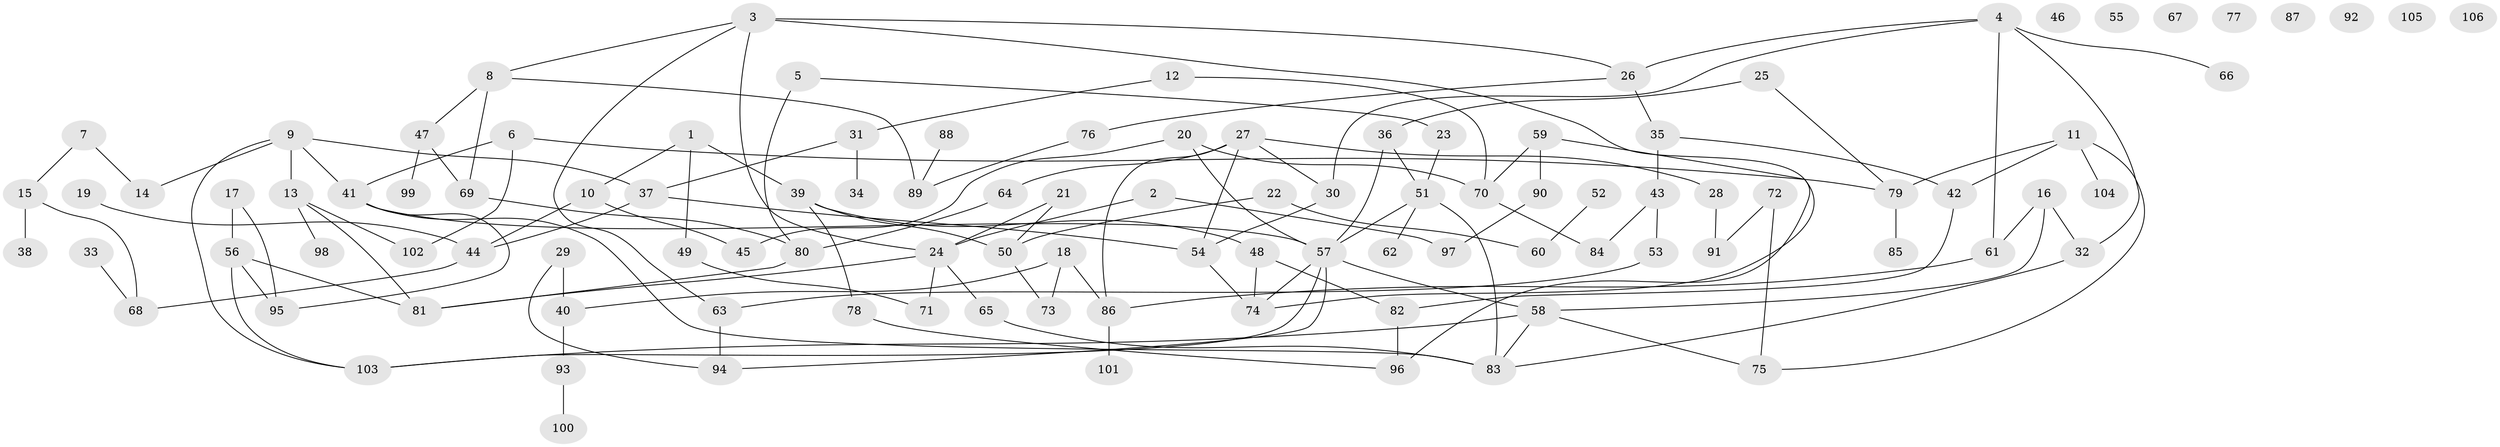 // Generated by graph-tools (version 1.1) at 2025/49/03/09/25 03:49:08]
// undirected, 106 vertices, 139 edges
graph export_dot {
graph [start="1"]
  node [color=gray90,style=filled];
  1;
  2;
  3;
  4;
  5;
  6;
  7;
  8;
  9;
  10;
  11;
  12;
  13;
  14;
  15;
  16;
  17;
  18;
  19;
  20;
  21;
  22;
  23;
  24;
  25;
  26;
  27;
  28;
  29;
  30;
  31;
  32;
  33;
  34;
  35;
  36;
  37;
  38;
  39;
  40;
  41;
  42;
  43;
  44;
  45;
  46;
  47;
  48;
  49;
  50;
  51;
  52;
  53;
  54;
  55;
  56;
  57;
  58;
  59;
  60;
  61;
  62;
  63;
  64;
  65;
  66;
  67;
  68;
  69;
  70;
  71;
  72;
  73;
  74;
  75;
  76;
  77;
  78;
  79;
  80;
  81;
  82;
  83;
  84;
  85;
  86;
  87;
  88;
  89;
  90;
  91;
  92;
  93;
  94;
  95;
  96;
  97;
  98;
  99;
  100;
  101;
  102;
  103;
  104;
  105;
  106;
  1 -- 10;
  1 -- 39;
  1 -- 49;
  2 -- 24;
  2 -- 97;
  3 -- 8;
  3 -- 24;
  3 -- 26;
  3 -- 63;
  3 -- 74;
  4 -- 26;
  4 -- 30;
  4 -- 32;
  4 -- 61;
  4 -- 66;
  5 -- 23;
  5 -- 80;
  6 -- 41;
  6 -- 79;
  6 -- 102;
  7 -- 14;
  7 -- 15;
  8 -- 47;
  8 -- 69;
  8 -- 89;
  9 -- 13;
  9 -- 14;
  9 -- 37;
  9 -- 41;
  9 -- 103;
  10 -- 44;
  10 -- 45;
  11 -- 42;
  11 -- 75;
  11 -- 79;
  11 -- 104;
  12 -- 31;
  12 -- 70;
  13 -- 81;
  13 -- 98;
  13 -- 102;
  15 -- 38;
  15 -- 68;
  16 -- 32;
  16 -- 58;
  16 -- 61;
  17 -- 56;
  17 -- 95;
  18 -- 40;
  18 -- 73;
  18 -- 86;
  19 -- 44;
  20 -- 45;
  20 -- 57;
  20 -- 70;
  21 -- 24;
  21 -- 50;
  22 -- 50;
  22 -- 60;
  23 -- 51;
  24 -- 65;
  24 -- 71;
  24 -- 81;
  25 -- 36;
  25 -- 79;
  26 -- 35;
  26 -- 76;
  27 -- 28;
  27 -- 30;
  27 -- 54;
  27 -- 64;
  27 -- 86;
  28 -- 91;
  29 -- 40;
  29 -- 94;
  30 -- 54;
  31 -- 34;
  31 -- 37;
  32 -- 83;
  33 -- 68;
  35 -- 42;
  35 -- 43;
  36 -- 51;
  36 -- 57;
  37 -- 44;
  37 -- 54;
  39 -- 48;
  39 -- 50;
  39 -- 78;
  40 -- 93;
  41 -- 57;
  41 -- 83;
  41 -- 95;
  42 -- 82;
  43 -- 53;
  43 -- 84;
  44 -- 68;
  47 -- 69;
  47 -- 99;
  48 -- 74;
  48 -- 82;
  49 -- 71;
  50 -- 73;
  51 -- 57;
  51 -- 62;
  51 -- 83;
  52 -- 60;
  53 -- 63;
  54 -- 74;
  56 -- 81;
  56 -- 95;
  56 -- 103;
  57 -- 58;
  57 -- 74;
  57 -- 94;
  57 -- 103;
  58 -- 75;
  58 -- 83;
  58 -- 103;
  59 -- 70;
  59 -- 90;
  59 -- 96;
  61 -- 86;
  63 -- 94;
  64 -- 80;
  65 -- 83;
  69 -- 80;
  70 -- 84;
  72 -- 75;
  72 -- 91;
  76 -- 89;
  78 -- 96;
  79 -- 85;
  80 -- 81;
  82 -- 96;
  86 -- 101;
  88 -- 89;
  90 -- 97;
  93 -- 100;
}
